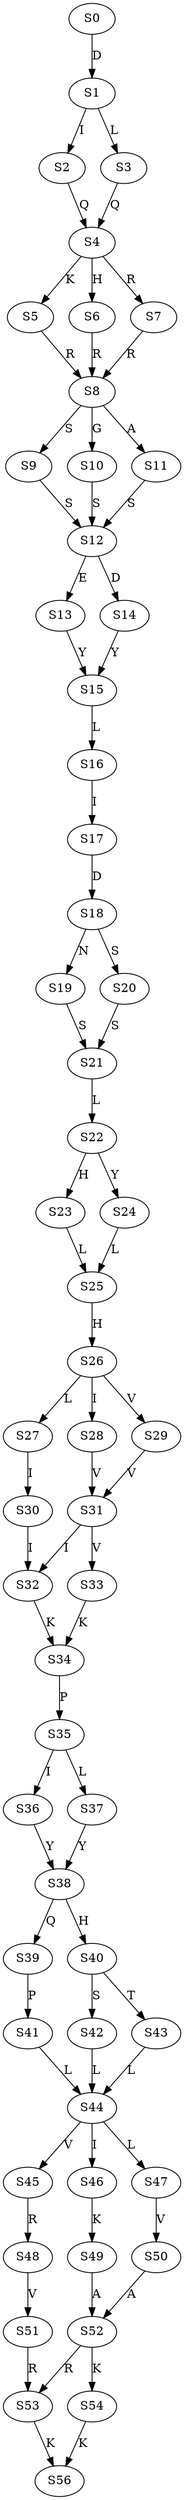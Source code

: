 strict digraph  {
	S0 -> S1 [ label = D ];
	S1 -> S2 [ label = I ];
	S1 -> S3 [ label = L ];
	S2 -> S4 [ label = Q ];
	S3 -> S4 [ label = Q ];
	S4 -> S5 [ label = K ];
	S4 -> S6 [ label = H ];
	S4 -> S7 [ label = R ];
	S5 -> S8 [ label = R ];
	S6 -> S8 [ label = R ];
	S7 -> S8 [ label = R ];
	S8 -> S9 [ label = S ];
	S8 -> S10 [ label = G ];
	S8 -> S11 [ label = A ];
	S9 -> S12 [ label = S ];
	S10 -> S12 [ label = S ];
	S11 -> S12 [ label = S ];
	S12 -> S13 [ label = E ];
	S12 -> S14 [ label = D ];
	S13 -> S15 [ label = Y ];
	S14 -> S15 [ label = Y ];
	S15 -> S16 [ label = L ];
	S16 -> S17 [ label = I ];
	S17 -> S18 [ label = D ];
	S18 -> S19 [ label = N ];
	S18 -> S20 [ label = S ];
	S19 -> S21 [ label = S ];
	S20 -> S21 [ label = S ];
	S21 -> S22 [ label = L ];
	S22 -> S23 [ label = H ];
	S22 -> S24 [ label = Y ];
	S23 -> S25 [ label = L ];
	S24 -> S25 [ label = L ];
	S25 -> S26 [ label = H ];
	S26 -> S27 [ label = L ];
	S26 -> S28 [ label = I ];
	S26 -> S29 [ label = V ];
	S27 -> S30 [ label = I ];
	S28 -> S31 [ label = V ];
	S29 -> S31 [ label = V ];
	S30 -> S32 [ label = I ];
	S31 -> S33 [ label = V ];
	S31 -> S32 [ label = I ];
	S32 -> S34 [ label = K ];
	S33 -> S34 [ label = K ];
	S34 -> S35 [ label = P ];
	S35 -> S36 [ label = I ];
	S35 -> S37 [ label = L ];
	S36 -> S38 [ label = Y ];
	S37 -> S38 [ label = Y ];
	S38 -> S39 [ label = Q ];
	S38 -> S40 [ label = H ];
	S39 -> S41 [ label = P ];
	S40 -> S42 [ label = S ];
	S40 -> S43 [ label = T ];
	S41 -> S44 [ label = L ];
	S42 -> S44 [ label = L ];
	S43 -> S44 [ label = L ];
	S44 -> S45 [ label = V ];
	S44 -> S46 [ label = I ];
	S44 -> S47 [ label = L ];
	S45 -> S48 [ label = R ];
	S46 -> S49 [ label = K ];
	S47 -> S50 [ label = V ];
	S48 -> S51 [ label = V ];
	S49 -> S52 [ label = A ];
	S50 -> S52 [ label = A ];
	S51 -> S53 [ label = R ];
	S52 -> S54 [ label = K ];
	S52 -> S53 [ label = R ];
	S53 -> S56 [ label = K ];
	S54 -> S56 [ label = K ];
}
